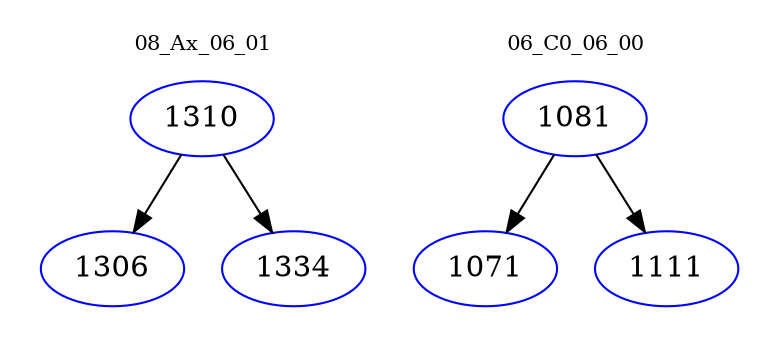 digraph{
subgraph cluster_0 {
color = white
label = "08_Ax_06_01";
fontsize=10;
T0_1310 [label="1310", color="blue"]
T0_1310 -> T0_1306 [color="black"]
T0_1306 [label="1306", color="blue"]
T0_1310 -> T0_1334 [color="black"]
T0_1334 [label="1334", color="blue"]
}
subgraph cluster_1 {
color = white
label = "06_C0_06_00";
fontsize=10;
T1_1081 [label="1081", color="blue"]
T1_1081 -> T1_1071 [color="black"]
T1_1071 [label="1071", color="blue"]
T1_1081 -> T1_1111 [color="black"]
T1_1111 [label="1111", color="blue"]
}
}

